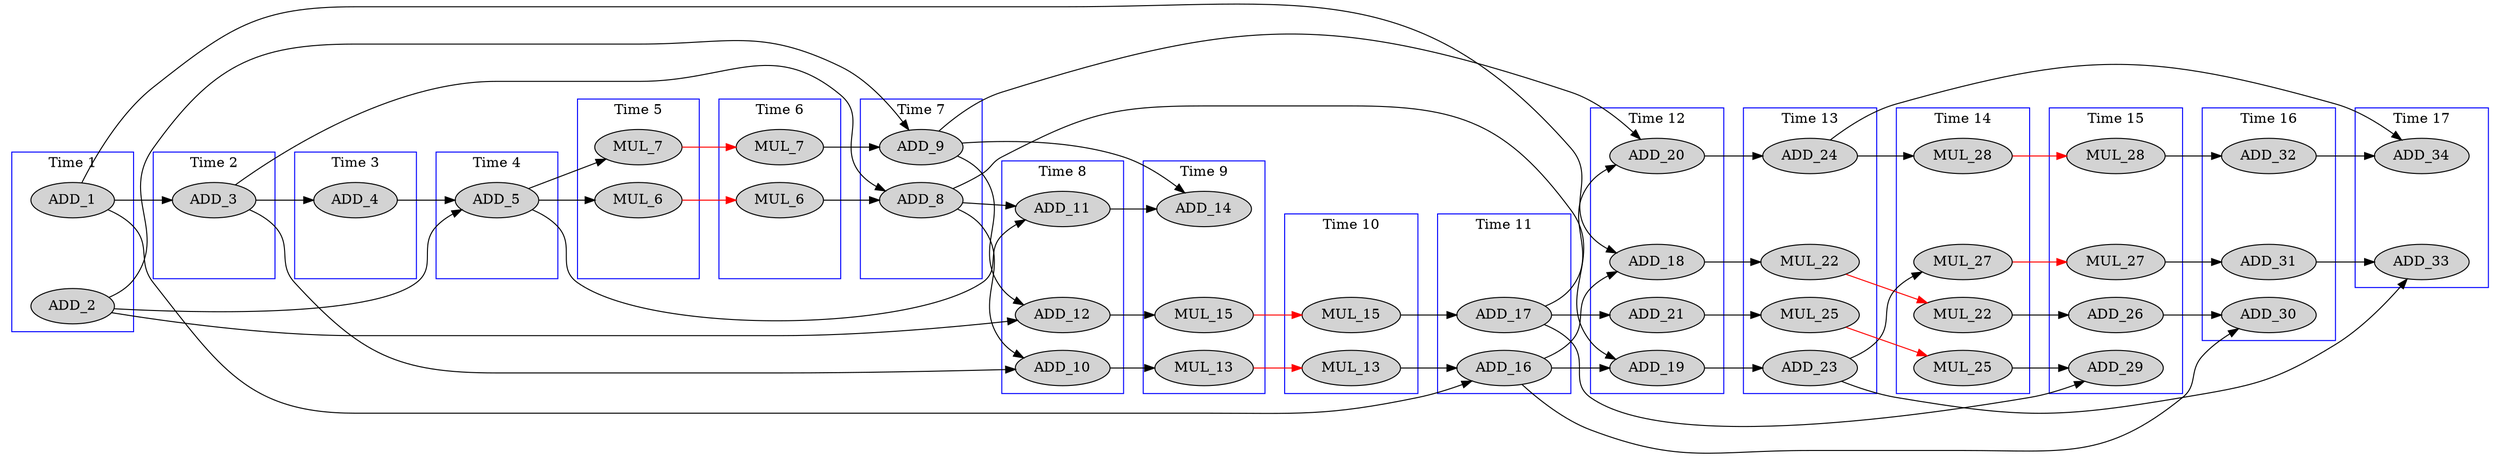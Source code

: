 digraph ewf {
  rankdir = LR;
  newrank="true"
  subgraph cluster_1 {
    rank=same;
    node [style=filled];
    label = "Time 1";
    color = blue;
    pseudo_1 [style=invis];
    ADD_1
    ADD_2
  }
  subgraph cluster_2 {
    rank=same;
    node [style=filled];
    label = "Time 2";
    color = blue;
    pseudo_2 [style=invis];
    ADD_3
  }
  subgraph cluster_3 {
    rank=same;
    node [style=filled];
    label = "Time 3";
    color = blue;
    pseudo_3 [style=invis];
    ADD_4
  }
  subgraph cluster_4 {
    rank=same;
    node [style=filled];
    label = "Time 4";
    color = blue;
    pseudo_4 [style=invis];
    ADD_5
  }
  subgraph cluster_5 {
    rank=same;
    node [style=filled];
    label = "Time 5";
    color = blue;
    pseudo_5 [style=invis];
    MUL_6_0 [label=MUL_6]
    MUL_7_0 [label=MUL_7]
  }
  subgraph cluster_6 {
    rank=same;
    node [style=filled];
    label = "Time 6";
    color = blue;
    pseudo_6 [style=invis];
    MUL_6_1 [label=MUL_6]
    MUL_7_1 [label=MUL_7]
  }
  subgraph cluster_7 {
    rank=same;
    node [style=filled];
    label = "Time 7";
    color = blue;
    pseudo_7 [style=invis];
    ADD_8
    ADD_9
  }
  subgraph cluster_8 {
    rank=same;
    node [style=filled];
    label = "Time 8";
    color = blue;
    pseudo_8 [style=invis];
    ADD_10
    ADD_11
    ADD_12
  }
  subgraph cluster_9 {
    rank=same;
    node [style=filled];
    label = "Time 9";
    color = blue;
    pseudo_9 [style=invis];
    MUL_13_0 [label=MUL_13]
    ADD_14
    MUL_15_0 [label=MUL_15]
  }
  subgraph cluster_10 {
    rank=same;
    node [style=filled];
    label = "Time 10";
    color = blue;
    pseudo_10 [style=invis];
    MUL_13_1 [label=MUL_13]
    MUL_15_1 [label=MUL_15]
  }
  subgraph cluster_11 {
    rank=same;
    node [style=filled];
    label = "Time 11";
    color = blue;
    pseudo_11 [style=invis];
    ADD_16
    ADD_17
  }
  subgraph cluster_12 {
    rank=same;
    node [style=filled];
    label = "Time 12";
    color = blue;
    pseudo_12 [style=invis];
    ADD_18
    ADD_19
    ADD_20
    ADD_21
  }
  subgraph cluster_13 {
    rank=same;
    node [style=filled];
    label = "Time 13";
    color = blue;
    pseudo_13 [style=invis];
    MUL_22_0 [label=MUL_22]
    ADD_23
    ADD_24
    MUL_25_0 [label=MUL_25]
  }
  subgraph cluster_14 {
    rank=same;
    node [style=filled];
    label = "Time 14";
    color = blue;
    pseudo_14 [style=invis];
    MUL_22_1 [label=MUL_22]
    MUL_25_1 [label=MUL_25]
    MUL_27_0 [label=MUL_27]
    MUL_28_0 [label=MUL_28]
  }
  subgraph cluster_15 {
    rank=same;
    node [style=filled];
    label = "Time 15";
    color = blue;
    pseudo_15 [style=invis];
    ADD_26
    MUL_27_1 [label=MUL_27]
    MUL_28_1 [label=MUL_28]
    ADD_29
  }
  subgraph cluster_16 {
    rank=same;
    node [style=filled];
    label = "Time 16";
    color = blue;
    pseudo_16 [style=invis];
    ADD_30
    ADD_31
    ADD_32
  }
  subgraph cluster_17 {
    rank=same;
    node [style=filled];
    label = "Time 17";
    color = blue;
    pseudo_17 [style=invis];
    ADD_33
    ADD_34
  }
    pseudo_1->pseudo_2 [style=invis];
    pseudo_2->pseudo_3 [style=invis];
    pseudo_3->pseudo_4 [style=invis];
    pseudo_4->pseudo_5 [style=invis];
    pseudo_5->pseudo_6 [style=invis];
    pseudo_6->pseudo_7 [style=invis];
    pseudo_7->pseudo_8 [style=invis];
    pseudo_8->pseudo_9 [style=invis];
    pseudo_9->pseudo_10 [style=invis];
    pseudo_10->pseudo_11 [style=invis];
    pseudo_11->pseudo_12 [style=invis];
    pseudo_12->pseudo_13 [style=invis];
    pseudo_13->pseudo_14 [style=invis];
    pseudo_14->pseudo_15 [style=invis];
    pseudo_15->pseudo_16 [style=invis];
    pseudo_16->pseudo_17 [style=invis];
    MUL_6_0 -> MUL_6_1 [color=red];
    MUL_7_0 -> MUL_7_1 [color=red];
    MUL_13_0 -> MUL_13_1 [color=red];
    MUL_15_0 -> MUL_15_1 [color=red];
    MUL_22_0 -> MUL_22_1 [color=red];
    MUL_25_0 -> MUL_25_1 [color=red];
    MUL_27_0 -> MUL_27_1 [color=red];
    MUL_28_0 -> MUL_28_1 [color=red];
    ADD_1 -> ADD_3 [ name = 0 ];
    ADD_1 -> ADD_16 [ name = 1 ];
    ADD_1 -> ADD_18 [ name = 2 ];
    ADD_2 -> ADD_5 [ name = 3 ];
    ADD_2 -> ADD_9 [ name = 4 ];
    ADD_2 -> ADD_12 [ name = 5 ];
    ADD_3 -> ADD_4 [ name = 6 ];
    ADD_3 -> ADD_8 [ name = 7 ];
    ADD_3 -> ADD_10 [ name = 8 ];
    ADD_4 -> ADD_5 [ name = 9 ];
    ADD_5 -> MUL_6_0 [ name = 10 ];
    ADD_5 -> MUL_7_0 [ name = 11 ];
    ADD_5 -> ADD_11 [ name = 12 ];
    MUL_6_1 -> ADD_8 [ name = 13 ];
    MUL_7_1 -> ADD_9 [ name = 14 ];
    ADD_8 -> ADD_10 [ name = 15 ];
    ADD_8 -> ADD_11 [ name = 16 ];
    ADD_8 -> ADD_19 [ name = 17 ];
    ADD_9 -> ADD_12 [ name = 18 ];
    ADD_9 -> ADD_14 [ name = 19 ];
    ADD_9 -> ADD_20 [ name = 20 ];
    ADD_10 -> MUL_13_0 [ name = 21 ];
    ADD_11 -> ADD_14 [ name = 22 ];
    ADD_12 -> MUL_15_0 [ name = 23 ];
    MUL_13_1 -> ADD_16 [ name = 24 ];
    MUL_15_1 -> ADD_17 [ name = 25 ];
    ADD_16 -> ADD_18 [ name = 26 ];
    ADD_16 -> ADD_19 [ name = 27 ];
    ADD_16 -> ADD_30 [ name = 28 ];
    ADD_17 -> ADD_20 [ name = 29 ];
    ADD_17 -> ADD_21 [ name = 30 ];
    ADD_17 -> ADD_29 [ name = 31 ];
    ADD_18 -> MUL_22_0 [ name = 32 ];
    ADD_19 -> ADD_23 [ name = 33 ];
    ADD_20 -> ADD_24 [ name = 34 ];
    ADD_21 -> MUL_25_0 [ name = 35 ];
    MUL_22_1 -> ADD_26 [ name = 36 ];
    ADD_23 -> MUL_27_0 [ name = 37 ];
    ADD_23 -> ADD_33 [ name = 38 ];
    ADD_24 -> MUL_28_0 [ name = 39 ];
    ADD_24 -> ADD_34 [ name = 40 ];
    MUL_25_1 -> ADD_29 [ name = 41 ];
    ADD_26 -> ADD_30 [ name = 42 ];
    MUL_27_1 -> ADD_31 [ name = 43 ];
    MUL_28_1 -> ADD_32 [ name = 44 ];
    ADD_31 -> ADD_33 [ name = 45 ];
    ADD_32 -> ADD_34 [ name = 46 ];
}